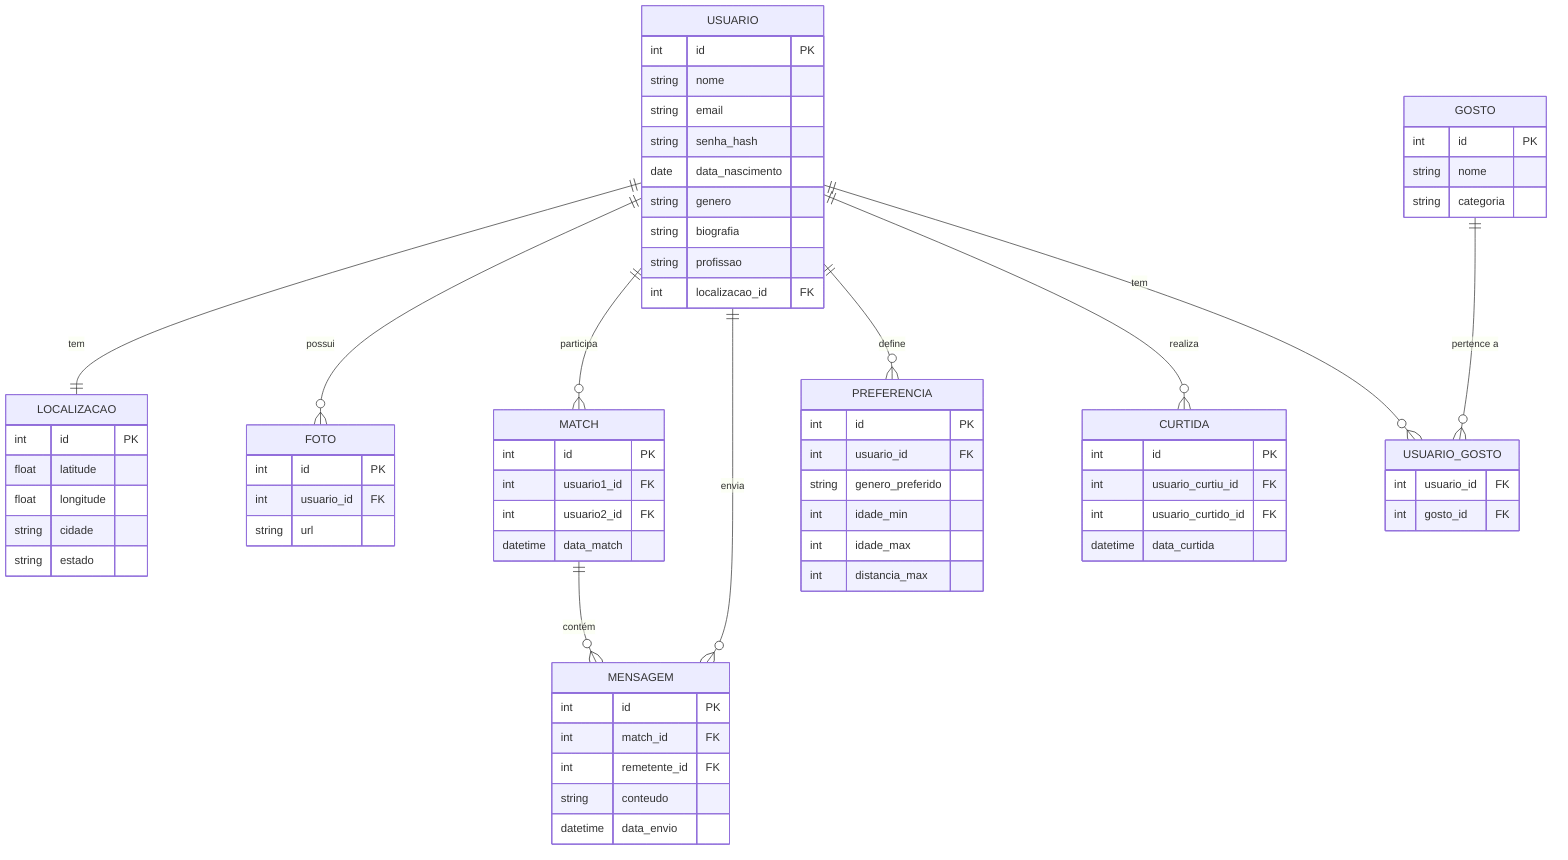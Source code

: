 erDiagram
    USUARIO {
        int id PK
        string nome
        string email
        string senha_hash
        date data_nascimento
        string genero
        string biografia
        string profissao
        int localizacao_id FK
    }
    LOCALIZACAO {
        int id PK
        float latitude
        float longitude
        string cidade
        string estado
    }
    FOTO {
        int id PK
        int usuario_id FK
        string url
    }
    MATCH {
        int id PK
        int usuario1_id FK
        int usuario2_id FK
        datetime data_match
    }
    MENSAGEM {
        int id PK
        int match_id FK
        int remetente_id FK
        string conteudo
        datetime data_envio
    }
    PREFERENCIA {
        int id PK
        int usuario_id FK
        string genero_preferido
        int idade_min
        int idade_max
        int distancia_max
    }
    CURTIDA {
        int id PK
        int usuario_curtiu_id FK
        int usuario_curtido_id FK
        datetime data_curtida
    }
    GOSTO {
        int id PK
        string nome
        string categoria
    }
    USUARIO_GOSTO {
        int usuario_id FK
        int gosto_id FK
    }

    USUARIO ||--|| LOCALIZACAO : "tem"
    USUARIO ||--o{ FOTO : "possui"
    USUARIO ||--o{ MATCH : "participa"
    USUARIO ||--o{ MENSAGEM : "envia"
    USUARIO ||--o{ PREFERENCIA : "define"
    USUARIO ||--o{ CURTIDA : "realiza"
    USUARIO ||--o{ USUARIO_GOSTO : "tem"
    GOSTO ||--o{ USUARIO_GOSTO : "pertence a"
    MATCH ||--o{ MENSAGEM : "contém"